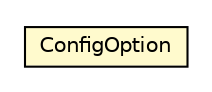 #!/usr/local/bin/dot
#
# Class diagram 
# Generated by UMLGraph version R5_6-24-gf6e263 (http://www.umlgraph.org/)
#

digraph G {
	edge [fontname="Helvetica",fontsize=10,labelfontname="Helvetica",labelfontsize=10];
	node [fontname="Helvetica",fontsize=10,shape=plaintext];
	nodesep=0.25;
	ranksep=0.5;
	// org.universAAL.tools.ucc.configuration.model.configurationinstances.ConfigOption
	c2734082 [label=<<table title="org.universAAL.tools.ucc.configuration.model.configurationinstances.ConfigOption" border="0" cellborder="1" cellspacing="0" cellpadding="2" port="p" bgcolor="lemonChiffon" href="./ConfigOption.html">
		<tr><td><table border="0" cellspacing="0" cellpadding="1">
<tr><td align="center" balign="center"> ConfigOption </td></tr>
		</table></td></tr>
		</table>>, URL="./ConfigOption.html", fontname="Helvetica", fontcolor="black", fontsize=10.0];
}

